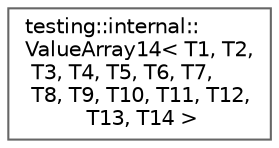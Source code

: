 digraph "Graphical Class Hierarchy"
{
 // LATEX_PDF_SIZE
  bgcolor="transparent";
  edge [fontname=Helvetica,fontsize=10,labelfontname=Helvetica,labelfontsize=10];
  node [fontname=Helvetica,fontsize=10,shape=box,height=0.2,width=0.4];
  rankdir="LR";
  Node0 [id="Node000000",label="testing::internal::\lValueArray14\< T1, T2,\l T3, T4, T5, T6, T7,\l T8, T9, T10, T11, T12,\l T13, T14 \>",height=0.2,width=0.4,color="grey40", fillcolor="white", style="filled",URL="$classtesting_1_1internal_1_1_value_array14.html",tooltip=" "];
}
